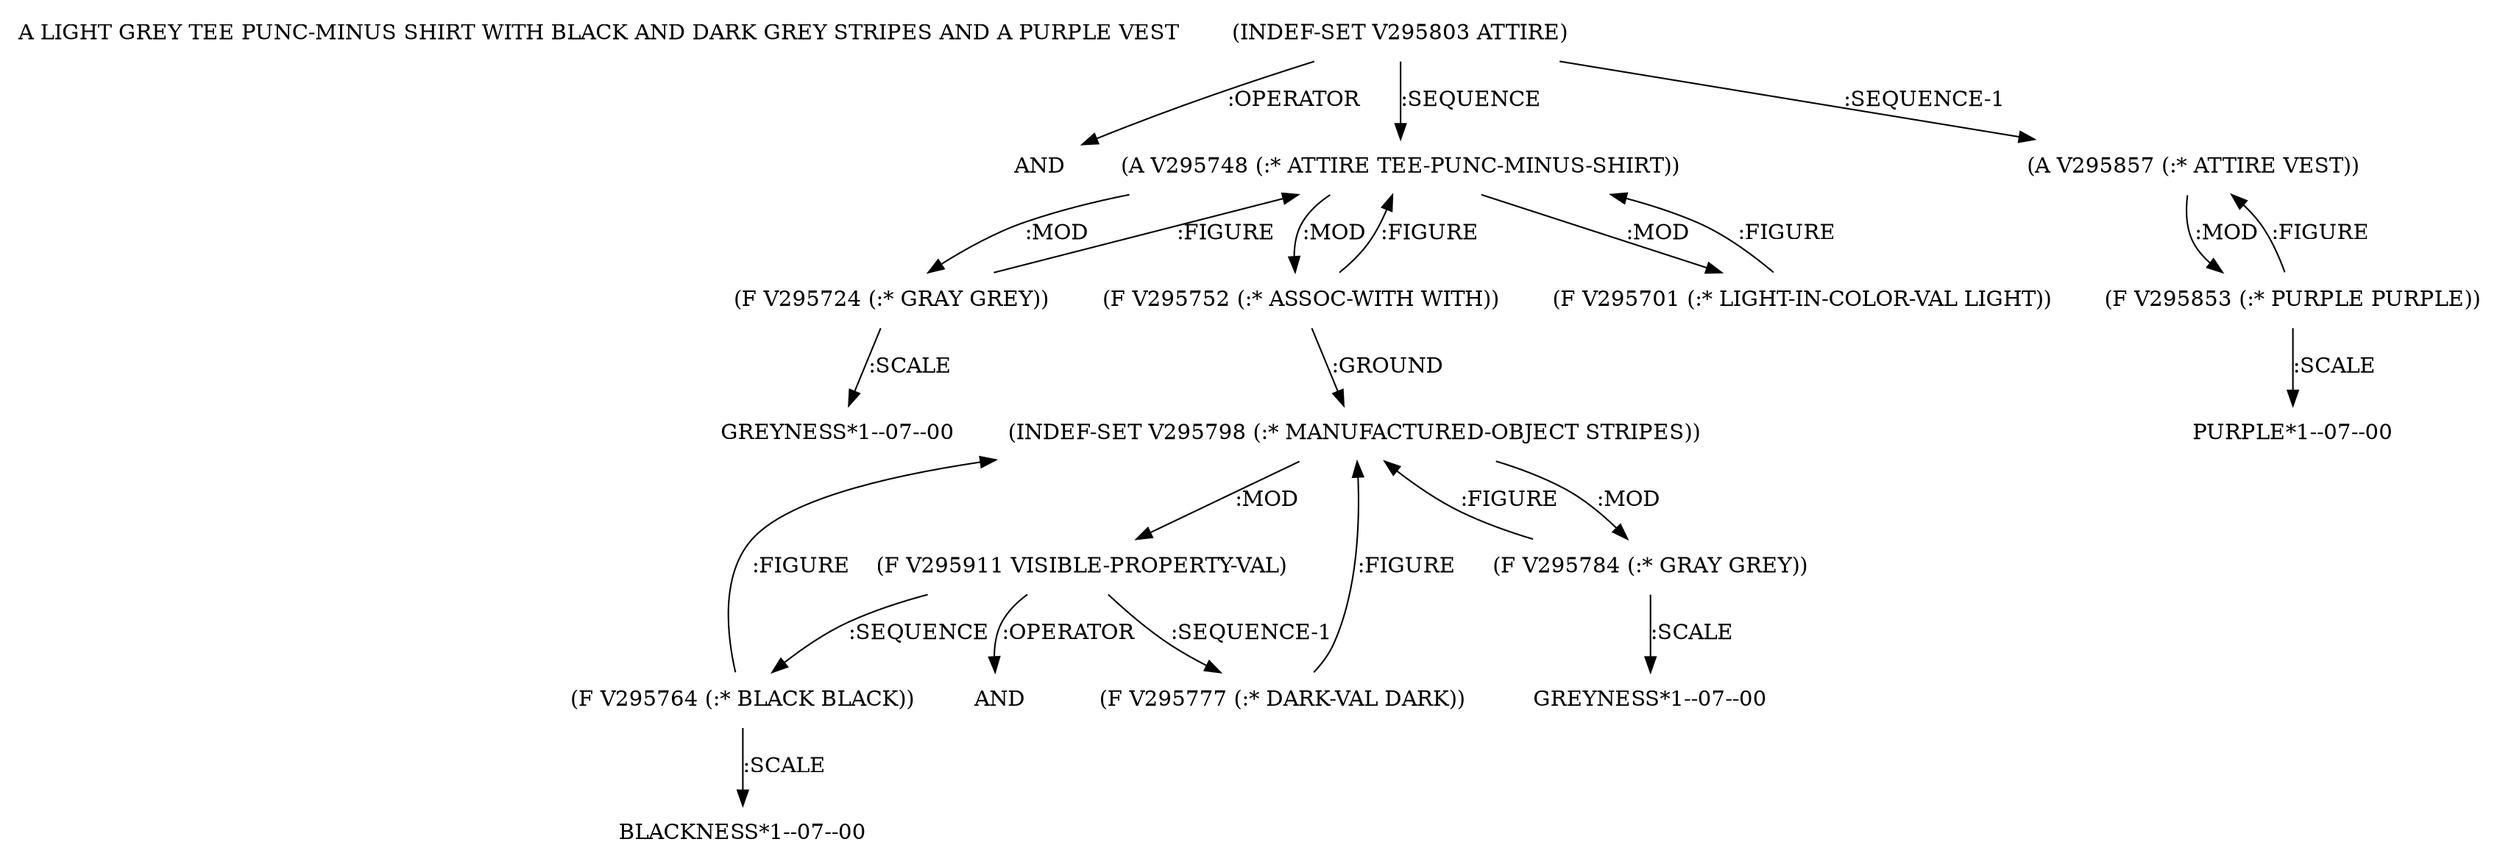digraph Terms {
  node [shape=none]
  "A LIGHT GREY TEE PUNC-MINUS SHIRT WITH BLACK AND DARK GREY STRIPES AND A PURPLE VEST"
  "V295803" [label="(INDEF-SET V295803 ATTIRE)"]
  "V295803" -> "NT304232" [label=":OPERATOR"]
  "NT304232" [label="AND"]
  "V295803" -> "V295748" [label=":SEQUENCE"]
  "V295803" -> "V295857" [label=":SEQUENCE-1"]
  "V295748" [label="(A V295748 (:* ATTIRE TEE-PUNC-MINUS-SHIRT))"]
  "V295748" -> "V295752" [label=":MOD"]
  "V295748" -> "V295701" [label=":MOD"]
  "V295748" -> "V295724" [label=":MOD"]
  "V295701" [label="(F V295701 (:* LIGHT-IN-COLOR-VAL LIGHT))"]
  "V295701" -> "V295748" [label=":FIGURE"]
  "V295724" [label="(F V295724 (:* GRAY GREY))"]
  "V295724" -> "V295748" [label=":FIGURE"]
  "V295724" -> "NT304233" [label=":SCALE"]
  "NT304233" [label="GREYNESS*1--07--00"]
  "V295752" [label="(F V295752 (:* ASSOC-WITH WITH))"]
  "V295752" -> "V295798" [label=":GROUND"]
  "V295752" -> "V295748" [label=":FIGURE"]
  "V295798" [label="(INDEF-SET V295798 (:* MANUFACTURED-OBJECT STRIPES))"]
  "V295798" -> "V295911" [label=":MOD"]
  "V295798" -> "V295784" [label=":MOD"]
  "V295911" [label="(F V295911 VISIBLE-PROPERTY-VAL)"]
  "V295911" -> "V295764" [label=":SEQUENCE"]
  "V295911" -> "V295777" [label=":SEQUENCE-1"]
  "V295911" -> "NT304234" [label=":OPERATOR"]
  "NT304234" [label="AND"]
  "V295764" [label="(F V295764 (:* BLACK BLACK))"]
  "V295764" -> "V295798" [label=":FIGURE"]
  "V295764" -> "NT304235" [label=":SCALE"]
  "NT304235" [label="BLACKNESS*1--07--00"]
  "V295777" [label="(F V295777 (:* DARK-VAL DARK))"]
  "V295777" -> "V295798" [label=":FIGURE"]
  "V295784" [label="(F V295784 (:* GRAY GREY))"]
  "V295784" -> "V295798" [label=":FIGURE"]
  "V295784" -> "NT304236" [label=":SCALE"]
  "NT304236" [label="GREYNESS*1--07--00"]
  "V295857" [label="(A V295857 (:* ATTIRE VEST))"]
  "V295857" -> "V295853" [label=":MOD"]
  "V295853" [label="(F V295853 (:* PURPLE PURPLE))"]
  "V295853" -> "V295857" [label=":FIGURE"]
  "V295853" -> "NT304237" [label=":SCALE"]
  "NT304237" [label="PURPLE*1--07--00"]
}
